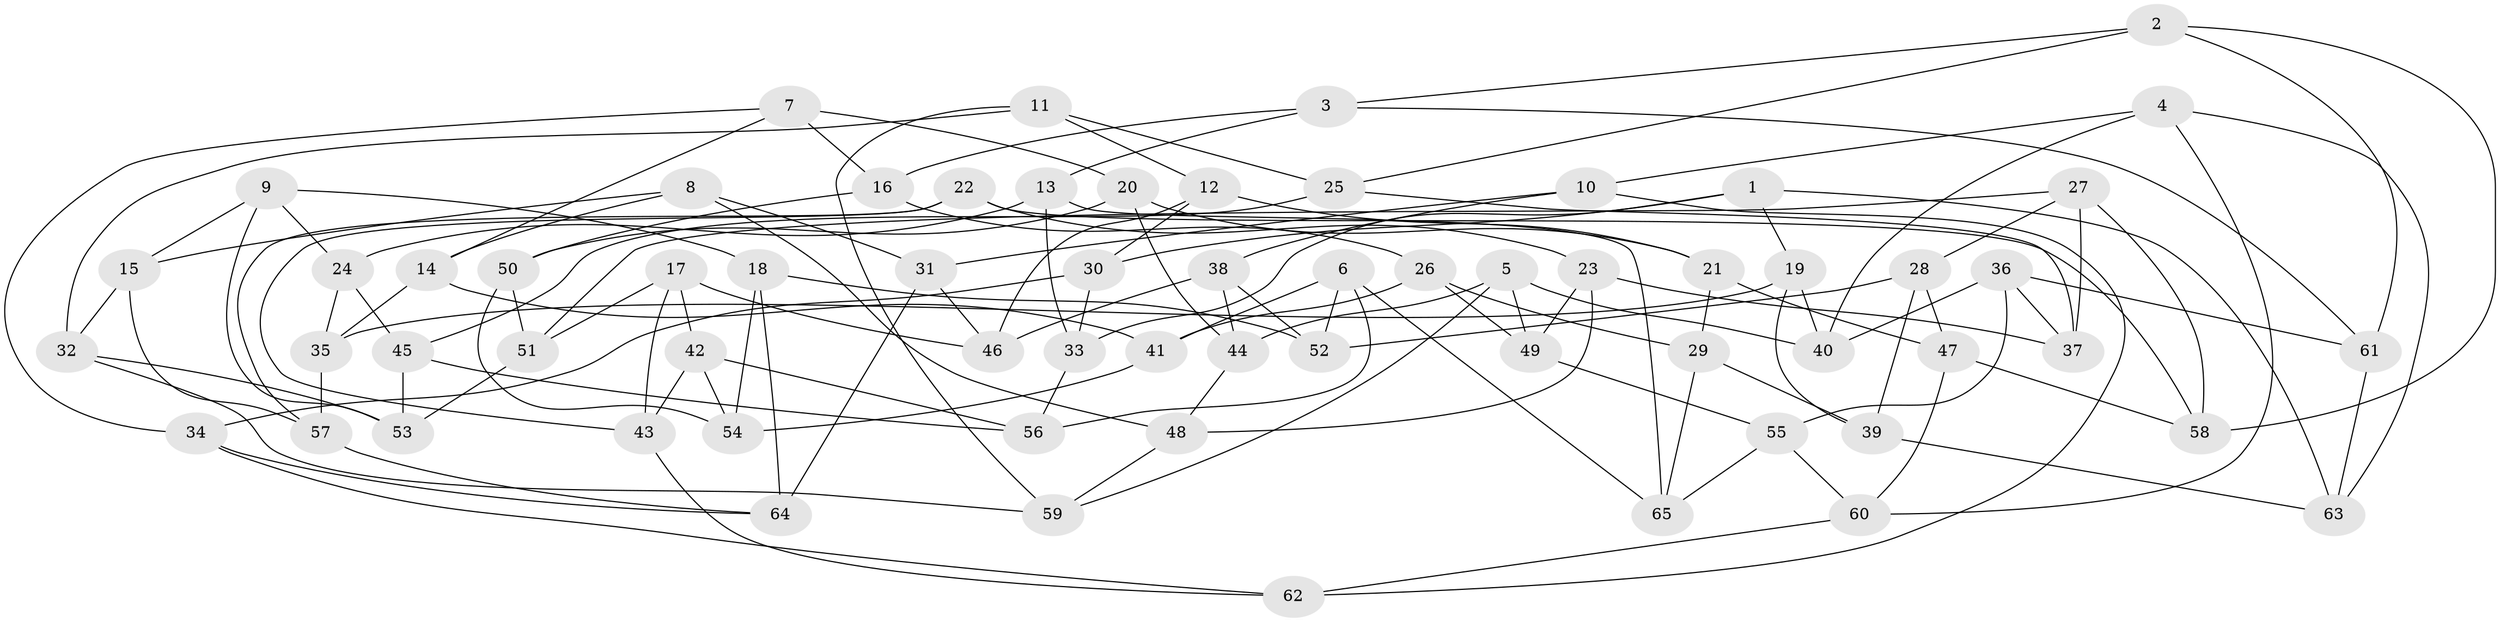 // coarse degree distribution, {5: 0.19444444444444445, 4: 0.16666666666666666, 6: 0.6111111111111112, 3: 0.027777777777777776}
// Generated by graph-tools (version 1.1) at 2025/42/03/06/25 10:42:19]
// undirected, 65 vertices, 130 edges
graph export_dot {
graph [start="1"]
  node [color=gray90,style=filled];
  1;
  2;
  3;
  4;
  5;
  6;
  7;
  8;
  9;
  10;
  11;
  12;
  13;
  14;
  15;
  16;
  17;
  18;
  19;
  20;
  21;
  22;
  23;
  24;
  25;
  26;
  27;
  28;
  29;
  30;
  31;
  32;
  33;
  34;
  35;
  36;
  37;
  38;
  39;
  40;
  41;
  42;
  43;
  44;
  45;
  46;
  47;
  48;
  49;
  50;
  51;
  52;
  53;
  54;
  55;
  56;
  57;
  58;
  59;
  60;
  61;
  62;
  63;
  64;
  65;
  1 -- 63;
  1 -- 30;
  1 -- 19;
  1 -- 33;
  2 -- 58;
  2 -- 3;
  2 -- 25;
  2 -- 61;
  3 -- 61;
  3 -- 13;
  3 -- 16;
  4 -- 10;
  4 -- 63;
  4 -- 40;
  4 -- 60;
  5 -- 40;
  5 -- 59;
  5 -- 49;
  5 -- 44;
  6 -- 56;
  6 -- 41;
  6 -- 65;
  6 -- 52;
  7 -- 14;
  7 -- 16;
  7 -- 20;
  7 -- 34;
  8 -- 15;
  8 -- 48;
  8 -- 31;
  8 -- 14;
  9 -- 53;
  9 -- 15;
  9 -- 18;
  9 -- 24;
  10 -- 62;
  10 -- 38;
  10 -- 31;
  11 -- 12;
  11 -- 59;
  11 -- 32;
  11 -- 25;
  12 -- 30;
  12 -- 21;
  12 -- 46;
  13 -- 24;
  13 -- 65;
  13 -- 33;
  14 -- 41;
  14 -- 35;
  15 -- 32;
  15 -- 57;
  16 -- 50;
  16 -- 26;
  17 -- 43;
  17 -- 42;
  17 -- 46;
  17 -- 51;
  18 -- 64;
  18 -- 52;
  18 -- 54;
  19 -- 35;
  19 -- 40;
  19 -- 39;
  20 -- 44;
  20 -- 21;
  20 -- 50;
  21 -- 47;
  21 -- 29;
  22 -- 58;
  22 -- 23;
  22 -- 57;
  22 -- 43;
  23 -- 49;
  23 -- 48;
  23 -- 37;
  24 -- 45;
  24 -- 35;
  25 -- 45;
  25 -- 37;
  26 -- 41;
  26 -- 29;
  26 -- 49;
  27 -- 51;
  27 -- 28;
  27 -- 58;
  27 -- 37;
  28 -- 39;
  28 -- 47;
  28 -- 52;
  29 -- 65;
  29 -- 39;
  30 -- 34;
  30 -- 33;
  31 -- 46;
  31 -- 64;
  32 -- 59;
  32 -- 53;
  33 -- 56;
  34 -- 64;
  34 -- 62;
  35 -- 57;
  36 -- 55;
  36 -- 61;
  36 -- 40;
  36 -- 37;
  38 -- 52;
  38 -- 46;
  38 -- 44;
  39 -- 63;
  41 -- 54;
  42 -- 56;
  42 -- 43;
  42 -- 54;
  43 -- 62;
  44 -- 48;
  45 -- 56;
  45 -- 53;
  47 -- 58;
  47 -- 60;
  48 -- 59;
  49 -- 55;
  50 -- 51;
  50 -- 54;
  51 -- 53;
  55 -- 65;
  55 -- 60;
  57 -- 64;
  60 -- 62;
  61 -- 63;
}
